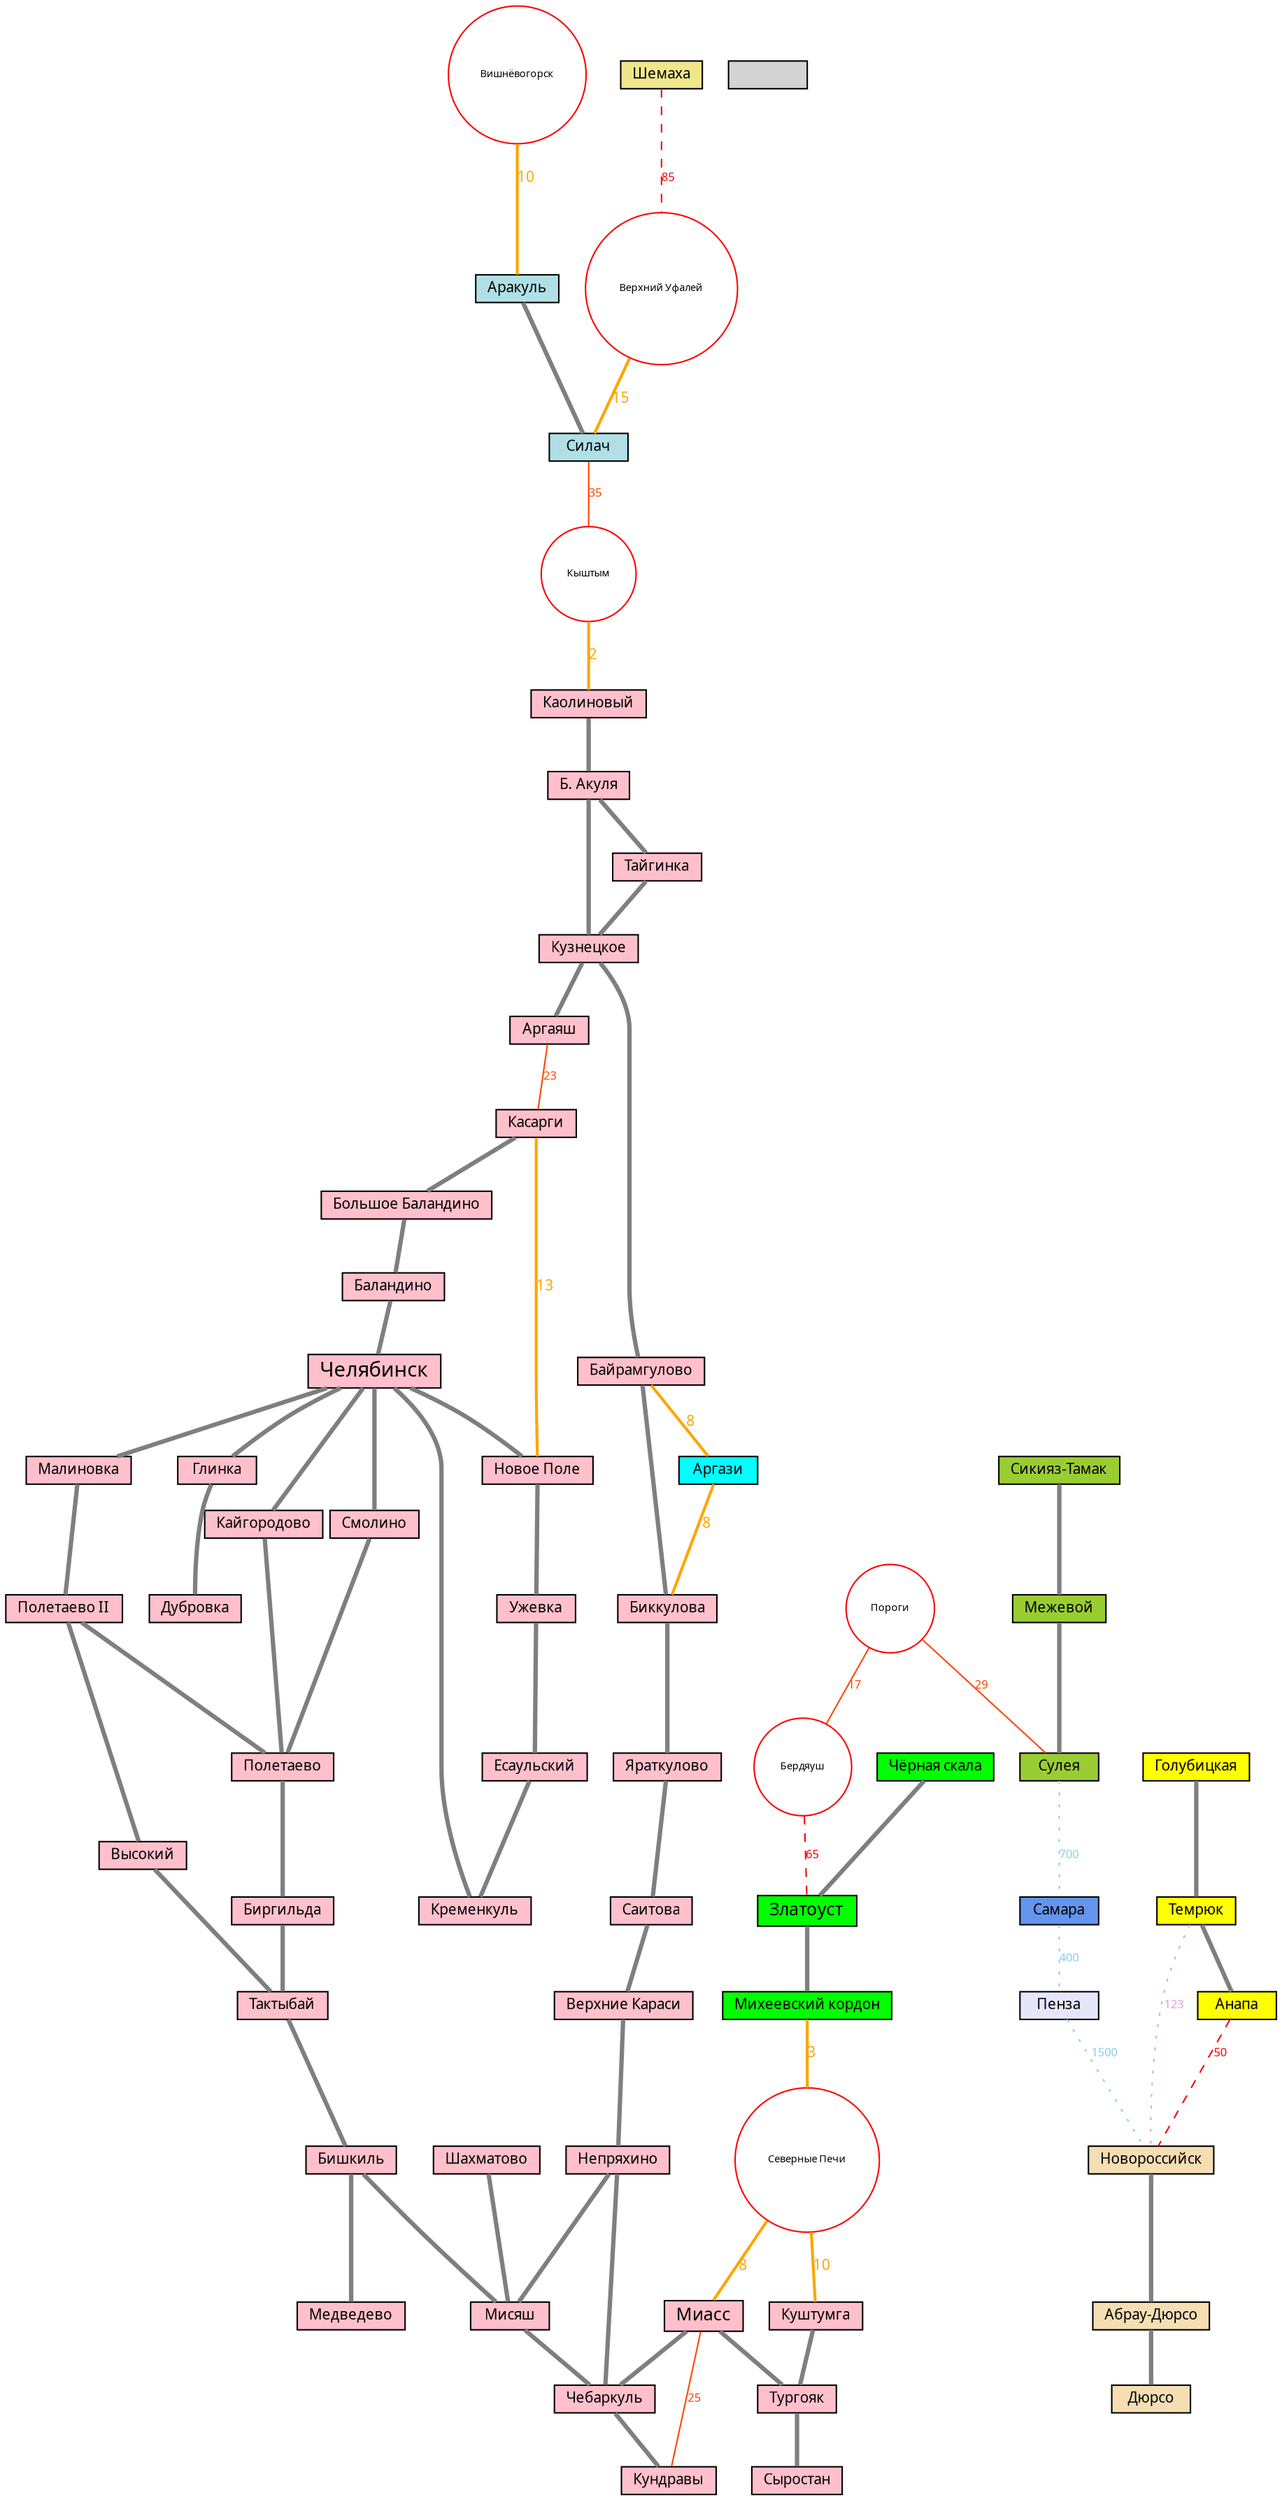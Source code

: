 graph G {
    node [ shape=box, fontsize=10, fontname="Droid Sans", style=filled, height=0.2 ]
    edge [ color=gray50, penwidth=3, fontname="Droid Sans" ]
    graph [ overlap=false ]

    subgraph main {
        node [ fillcolor=pink ]

        Челябинск [ fontsize=14 ]
        Миасс [ fontsize=12 ]
        Челябинск -- Смолино -- Полетаево -- Биргильда -- Тактыбай -- Бишкиль -- Мисяш -- Чебаркуль
        Миасс -- Чебаркуль
        Непряхино -- Мисяш
        Шахматово -- Мисяш
        Бишкиль -- Медведево 
        Челябинск -- Малиновка -- "Полетаево II" -- Высокий -- Тактыбай
        "Полетаево II" -- Полетаево
        Каолиновый -- "Б. Акуля" -- Кузнецкое -- Байрамгулово -- Биккулова -- Яраткулово -- Саитова -- "Верхние Караси" -- Непряхино -- Чебаркуль -- Кундравы
        "Б. Акуля" -- Тайгинка -- Кузнецкое -- Аргаяш
        Челябинск -- Кайгородово -- Полетаево
        Есаульский -- Кременкуль -- Челябинск
        Касарги -- "Большое Баландино" -- Баландино -- Челябинск
        Миасс -- Тургояк -- Сыростан
        Куштумга -- Тургояк
        Челябинск -- "Новое Поле" -- Ужевка -- Есаульский
        Челябинск -- Глинка -- Дубровка
    }

    subgraph north {
        node [ fillcolor=powderblue ]

        Аракуль -- Силач
    }

    subgraph argazi {
        node [ fillcolor=cyan ]

        Аргази
    }

    subgraph penza {
        node [ fillcolor=lavender ]

        Пенза
    }

    subgraph samara {
        node [ fillcolor=cornflowerblue ]

        Самара
    }

    subgraph shemakha {
        node [ fillcolor=khaki ]

        Шемаха
    }

    subgraph mount {
        node [ fillcolor=green ]
        Златоуст [ fontsize=12 ]

        "Чёрная скала" -- Златоуст -- "Михеевский кордон"
    }

    subgraph ai {
        node [ fillcolor=yellowgreen ]

        "Сикияз-Тамак" -- Межевой -- Сулея
    }

    subgraph south1 {
        node [ fillcolor=yellow ]

        Голубицкая -- Темрюк -- Анапа
    }

    subgraph south2 {
        node [ fillcolor=wheat ]

        Новороссийск -- "Абрау-Дюрсо" -- Дюрсо
    }

    subgraph failed_cities {
        node [ shape="circle",fillcolor="white",color="red",fontsize=7, height=0.1 ]
        Кыштым Пороги Бердяуш "Северные Печи" Вишнёвогорск "Верхний Уфалей"
    }

    subgraph failed {

        // Ближние — можно пройти за час
        edge [ color=orange, fontcolor=orange, fontsize=10, penwidth=2 ]
        Кыштым -- Каолиновый [ label=2 ]
        "Михеевский кордон" -- "Северные Печи" [ label=3 ]
        "Северные Печи" -- Миасс [ label=8 ]
        Байрамгулово -- Аргази -- Биккулова [ label=8 ]
        Вишнёвогорск -- Аракуль  [ label=10 ]
        "Северные Печи" -- Куштумга [ label=10 ]
        Касарги -- "Новое Поле" [ label=13 ]
        "Верхний Уфалей" -- Силач [ label=15 ]

        // Ближние
        edge [ color=orangered, fontcolor=orangered, fontsize=8, penwidth=1 ]
        Пороги -- Бердяуш [ label=17 ]
        Миасс -- Кундравы  [ label=25 ]
        Аргаяш -- Касарги  [ label=23 ]
        Пороги -- Сулея  [ label=29 ]
        Силач -- Кыштым  [ label=35 ]

        // Средние — можно пройти за день
        edge [ color=red, fontcolor=red, style="dashed" ]
        Анапа -- Новороссийск [ label=50 ]
        Шемаха -- "Верхний Уфалей" [ label=85 ]
        Бердяуш -- Златоуст [ label=65 ]

        // Дальние
        edge [ color=plum, fontcolor=plum, style="dotted" ]
        Темрюк -- Новороссийск [ label=123 ]
        
        // Совсем дальние — нереально проехать
        edge [ color=skyblue, fontcolor=skyblue ]
        Самара -- Пенза [ label=400 ]
        Сулея -- Самара [ label=700 ]
        Пенза -- Новороссийск [ label=1500 ]

    }
}

// https://gist.github.com/shoorick/6155062
